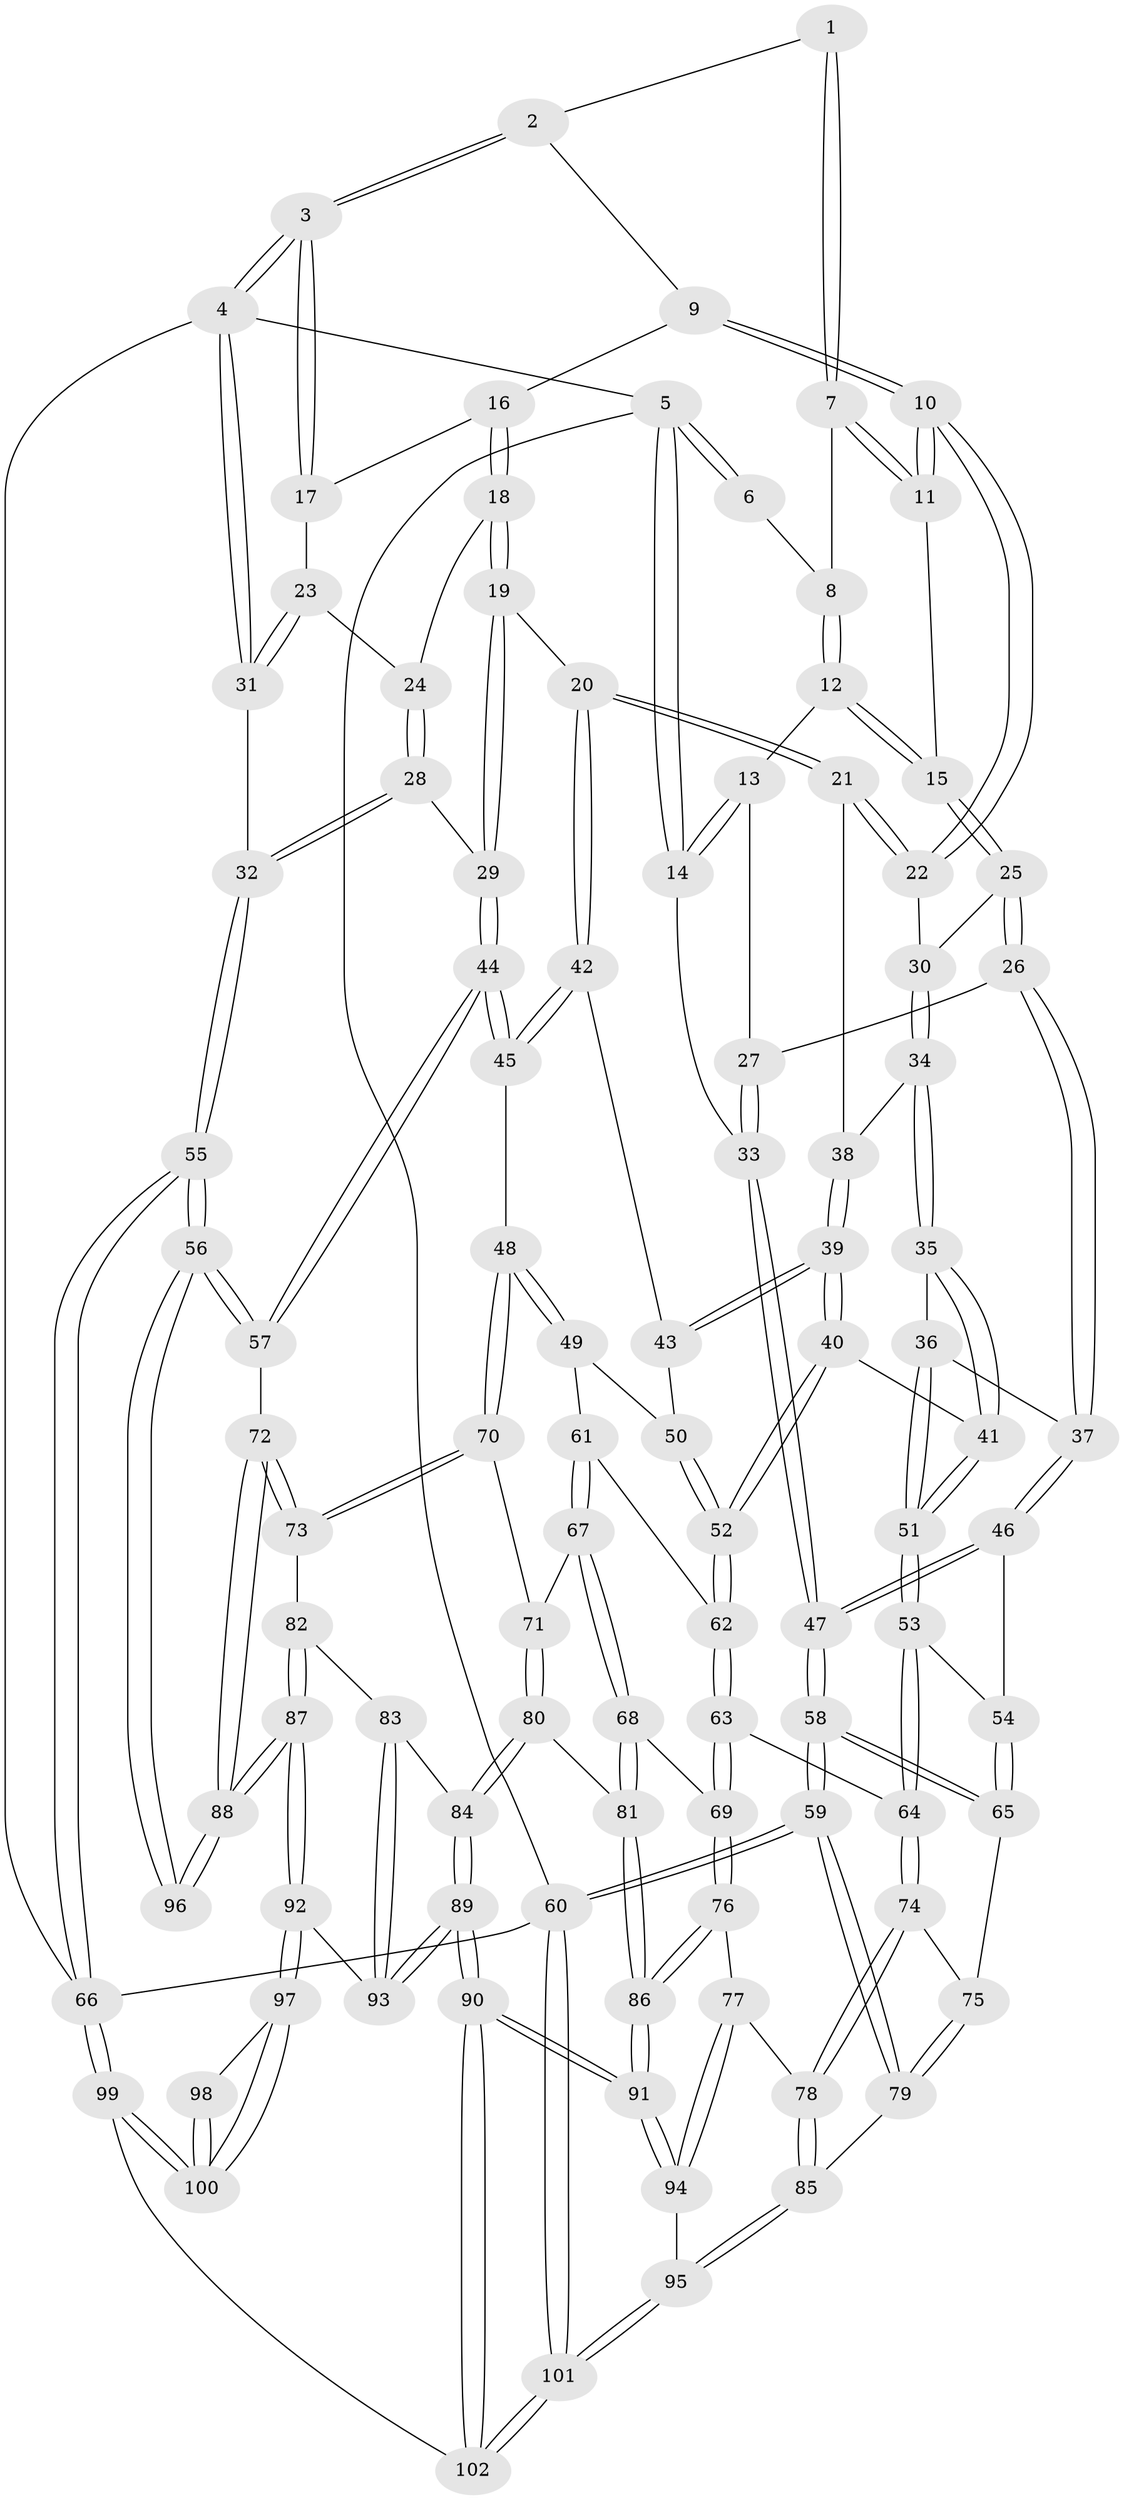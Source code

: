// Generated by graph-tools (version 1.1) at 2025/11/02/21/25 10:11:13]
// undirected, 102 vertices, 252 edges
graph export_dot {
graph [start="1"]
  node [color=gray90,style=filled];
  1 [pos="+0.5818457872036279+0"];
  2 [pos="+0.7172786514211552+0"];
  3 [pos="+1+0"];
  4 [pos="+1+0"];
  5 [pos="+0+0"];
  6 [pos="+0.1635400350461168+0"];
  7 [pos="+0.4641704265303884+0.1026647620803845"];
  8 [pos="+0.3084318021863658+0.04178066338666233"];
  9 [pos="+0.7314351838288037+0.025121835302427137"];
  10 [pos="+0.6128023819110797+0.2366666281020443"];
  11 [pos="+0.4878696722973764+0.17566502954545718"];
  12 [pos="+0.30020658580175213+0.19836689120971732"];
  13 [pos="+0.16146126386883375+0.20709300930793095"];
  14 [pos="+0+0"];
  15 [pos="+0.3405618155143634+0.24049042580061442"];
  16 [pos="+0.8532279883502688+0.13373980845001537"];
  17 [pos="+0.8853955469493726+0.13467234705154338"];
  18 [pos="+0.8468462489201463+0.2617943851660365"];
  19 [pos="+0.77252119404597+0.3715647729624613"];
  20 [pos="+0.7189037974416694+0.36824051708390537"];
  21 [pos="+0.6511073690543824+0.331817287883983"];
  22 [pos="+0.6186947217191564+0.265767241521322"];
  23 [pos="+1+0.20077969990536293"];
  24 [pos="+0.938171200948442+0.26286499715333084"];
  25 [pos="+0.34104053809322843+0.3266142734953878"];
  26 [pos="+0.22302254214212164+0.4124989818764477"];
  27 [pos="+0.1667328839178105+0.33366751187646"];
  28 [pos="+0.935385681920648+0.4656223869524106"];
  29 [pos="+0.9089599495880154+0.46710699597572564"];
  30 [pos="+0.3796685319593215+0.3496481515246119"];
  31 [pos="+1+0.20817265857777315"];
  32 [pos="+1+0.48190524346445157"];
  33 [pos="+0+0.32641728976687506"];
  34 [pos="+0.41032771135653745+0.396106216578535"];
  35 [pos="+0.4387088191875569+0.49725995630627867"];
  36 [pos="+0.31715645637109513+0.5047072974465211"];
  37 [pos="+0.2065136803076685+0.47624298283741384"];
  38 [pos="+0.6239089225251901+0.3591134727141791"];
  39 [pos="+0.49628304066432305+0.5366587393264016"];
  40 [pos="+0.49272721405456754+0.5411779599403035"];
  41 [pos="+0.49130373259520166+0.5409599370404361"];
  42 [pos="+0.7011562655971961+0.46493953495208534"];
  43 [pos="+0.6785303394962496+0.4993482318544841"];
  44 [pos="+0.807098655133217+0.6523610516982523"];
  45 [pos="+0.7659188776517771+0.6508773144561107"];
  46 [pos="+0.18576090663954248+0.49983473022971575"];
  47 [pos="+0+0.4707289973559062"];
  48 [pos="+0.7528822034865366+0.6542289768984106"];
  49 [pos="+0.6771481407113548+0.6063354341364462"];
  50 [pos="+0.6444866123642342+0.5646649549236856"];
  51 [pos="+0.36420112384923464+0.6450178885618686"];
  52 [pos="+0.5073112126397196+0.5584165082994313"];
  53 [pos="+0.33746542181136713+0.6816058355485172"];
  54 [pos="+0.193578222262651+0.5645290313935495"];
  55 [pos="+1+0.8219575973976337"];
  56 [pos="+1+0.8216384618530636"];
  57 [pos="+0.8538438548591265+0.711926433075764"];
  58 [pos="+0+0.7339979405604505"];
  59 [pos="+0+1"];
  60 [pos="+0+1"];
  61 [pos="+0.5464839254445717+0.6662332654210424"];
  62 [pos="+0.5331789787958874+0.6387702556245434"];
  63 [pos="+0.3575279771548353+0.7254774615308659"];
  64 [pos="+0.33954910138615785+0.7086495751483951"];
  65 [pos="+0.11232948355775407+0.7177443421256995"];
  66 [pos="+1+1"];
  67 [pos="+0.5501890000839484+0.6811159350153986"];
  68 [pos="+0.4038839236088375+0.7740163895547694"];
  69 [pos="+0.39881081257544676+0.7747528637035701"];
  70 [pos="+0.6493922298758736+0.7493908272979447"];
  71 [pos="+0.6081049641851863+0.7485648981391337"];
  72 [pos="+0.7816968142751097+0.8593399528516307"];
  73 [pos="+0.6582833445322804+0.7623782846374866"];
  74 [pos="+0.21849548790214357+0.7790735020926488"];
  75 [pos="+0.12958815289239642+0.7334796699807443"];
  76 [pos="+0.3934835444094429+0.81809192208543"];
  77 [pos="+0.30057859800551306+0.860273192242664"];
  78 [pos="+0.22614435532726582+0.8285938060847282"];
  79 [pos="+0.11544554908732732+0.8671759529282151"];
  80 [pos="+0.5622958285485843+0.8139703167712499"];
  81 [pos="+0.552152843283401+0.8185382409894286"];
  82 [pos="+0.6605940243912359+0.855402408528857"];
  83 [pos="+0.6517719189219279+0.8712954302974093"];
  84 [pos="+0.5961220142090552+0.8712466243788198"];
  85 [pos="+0.19509480376942784+0.9049016465404797"];
  86 [pos="+0.4452540495683075+0.980125689858602"];
  87 [pos="+0.7677887171821511+0.8974670048955731"];
  88 [pos="+0.7827211455554188+0.8677625730216849"];
  89 [pos="+0.6028223574687824+0.9979450943993279"];
  90 [pos="+0.47977203993903683+1"];
  91 [pos="+0.44082907972940794+1"];
  92 [pos="+0.7657113418069743+0.9039766394161269"];
  93 [pos="+0.6697966348572946+0.9370271615785591"];
  94 [pos="+0.3158324380266486+0.9684391982701049"];
  95 [pos="+0.1964646368673446+0.9201319242145667"];
  96 [pos="+0.8941925261554808+0.8866862894005826"];
  97 [pos="+0.8059646717338329+1"];
  98 [pos="+0.8940972450027271+0.8869479575640701"];
  99 [pos="+0.8650929310583396+1"];
  100 [pos="+0.8405564307188299+1"];
  101 [pos="+0+1"];
  102 [pos="+0.4798807065595614+1"];
  1 -- 2;
  1 -- 7;
  1 -- 7;
  2 -- 3;
  2 -- 3;
  2 -- 9;
  3 -- 4;
  3 -- 4;
  3 -- 17;
  3 -- 17;
  4 -- 5;
  4 -- 31;
  4 -- 31;
  4 -- 66;
  5 -- 6;
  5 -- 6;
  5 -- 14;
  5 -- 14;
  5 -- 60;
  6 -- 8;
  7 -- 8;
  7 -- 11;
  7 -- 11;
  8 -- 12;
  8 -- 12;
  9 -- 10;
  9 -- 10;
  9 -- 16;
  10 -- 11;
  10 -- 11;
  10 -- 22;
  10 -- 22;
  11 -- 15;
  12 -- 13;
  12 -- 15;
  12 -- 15;
  13 -- 14;
  13 -- 14;
  13 -- 27;
  14 -- 33;
  15 -- 25;
  15 -- 25;
  16 -- 17;
  16 -- 18;
  16 -- 18;
  17 -- 23;
  18 -- 19;
  18 -- 19;
  18 -- 24;
  19 -- 20;
  19 -- 29;
  19 -- 29;
  20 -- 21;
  20 -- 21;
  20 -- 42;
  20 -- 42;
  21 -- 22;
  21 -- 22;
  21 -- 38;
  22 -- 30;
  23 -- 24;
  23 -- 31;
  23 -- 31;
  24 -- 28;
  24 -- 28;
  25 -- 26;
  25 -- 26;
  25 -- 30;
  26 -- 27;
  26 -- 37;
  26 -- 37;
  27 -- 33;
  27 -- 33;
  28 -- 29;
  28 -- 32;
  28 -- 32;
  29 -- 44;
  29 -- 44;
  30 -- 34;
  30 -- 34;
  31 -- 32;
  32 -- 55;
  32 -- 55;
  33 -- 47;
  33 -- 47;
  34 -- 35;
  34 -- 35;
  34 -- 38;
  35 -- 36;
  35 -- 41;
  35 -- 41;
  36 -- 37;
  36 -- 51;
  36 -- 51;
  37 -- 46;
  37 -- 46;
  38 -- 39;
  38 -- 39;
  39 -- 40;
  39 -- 40;
  39 -- 43;
  39 -- 43;
  40 -- 41;
  40 -- 52;
  40 -- 52;
  41 -- 51;
  41 -- 51;
  42 -- 43;
  42 -- 45;
  42 -- 45;
  43 -- 50;
  44 -- 45;
  44 -- 45;
  44 -- 57;
  44 -- 57;
  45 -- 48;
  46 -- 47;
  46 -- 47;
  46 -- 54;
  47 -- 58;
  47 -- 58;
  48 -- 49;
  48 -- 49;
  48 -- 70;
  48 -- 70;
  49 -- 50;
  49 -- 61;
  50 -- 52;
  50 -- 52;
  51 -- 53;
  51 -- 53;
  52 -- 62;
  52 -- 62;
  53 -- 54;
  53 -- 64;
  53 -- 64;
  54 -- 65;
  54 -- 65;
  55 -- 56;
  55 -- 56;
  55 -- 66;
  55 -- 66;
  56 -- 57;
  56 -- 57;
  56 -- 96;
  56 -- 96;
  57 -- 72;
  58 -- 59;
  58 -- 59;
  58 -- 65;
  58 -- 65;
  59 -- 60;
  59 -- 60;
  59 -- 79;
  59 -- 79;
  60 -- 101;
  60 -- 101;
  60 -- 66;
  61 -- 62;
  61 -- 67;
  61 -- 67;
  62 -- 63;
  62 -- 63;
  63 -- 64;
  63 -- 69;
  63 -- 69;
  64 -- 74;
  64 -- 74;
  65 -- 75;
  66 -- 99;
  66 -- 99;
  67 -- 68;
  67 -- 68;
  67 -- 71;
  68 -- 69;
  68 -- 81;
  68 -- 81;
  69 -- 76;
  69 -- 76;
  70 -- 71;
  70 -- 73;
  70 -- 73;
  71 -- 80;
  71 -- 80;
  72 -- 73;
  72 -- 73;
  72 -- 88;
  72 -- 88;
  73 -- 82;
  74 -- 75;
  74 -- 78;
  74 -- 78;
  75 -- 79;
  75 -- 79;
  76 -- 77;
  76 -- 86;
  76 -- 86;
  77 -- 78;
  77 -- 94;
  77 -- 94;
  78 -- 85;
  78 -- 85;
  79 -- 85;
  80 -- 81;
  80 -- 84;
  80 -- 84;
  81 -- 86;
  81 -- 86;
  82 -- 83;
  82 -- 87;
  82 -- 87;
  83 -- 84;
  83 -- 93;
  83 -- 93;
  84 -- 89;
  84 -- 89;
  85 -- 95;
  85 -- 95;
  86 -- 91;
  86 -- 91;
  87 -- 88;
  87 -- 88;
  87 -- 92;
  87 -- 92;
  88 -- 96;
  88 -- 96;
  89 -- 90;
  89 -- 90;
  89 -- 93;
  89 -- 93;
  90 -- 91;
  90 -- 91;
  90 -- 102;
  90 -- 102;
  91 -- 94;
  91 -- 94;
  92 -- 93;
  92 -- 97;
  92 -- 97;
  94 -- 95;
  95 -- 101;
  95 -- 101;
  97 -- 98;
  97 -- 100;
  97 -- 100;
  98 -- 100;
  98 -- 100;
  99 -- 100;
  99 -- 100;
  99 -- 102;
  101 -- 102;
  101 -- 102;
}
